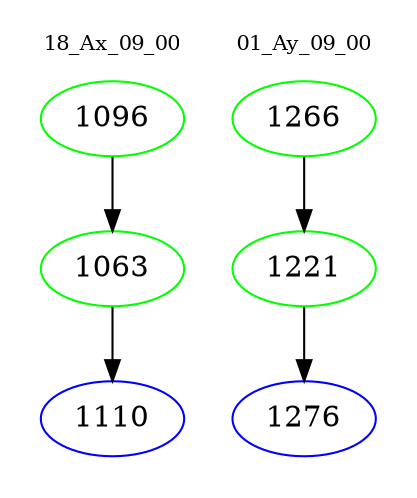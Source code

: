 digraph{
subgraph cluster_0 {
color = white
label = "18_Ax_09_00";
fontsize=10;
T0_1096 [label="1096", color="green"]
T0_1096 -> T0_1063 [color="black"]
T0_1063 [label="1063", color="green"]
T0_1063 -> T0_1110 [color="black"]
T0_1110 [label="1110", color="blue"]
}
subgraph cluster_1 {
color = white
label = "01_Ay_09_00";
fontsize=10;
T1_1266 [label="1266", color="green"]
T1_1266 -> T1_1221 [color="black"]
T1_1221 [label="1221", color="green"]
T1_1221 -> T1_1276 [color="black"]
T1_1276 [label="1276", color="blue"]
}
}
